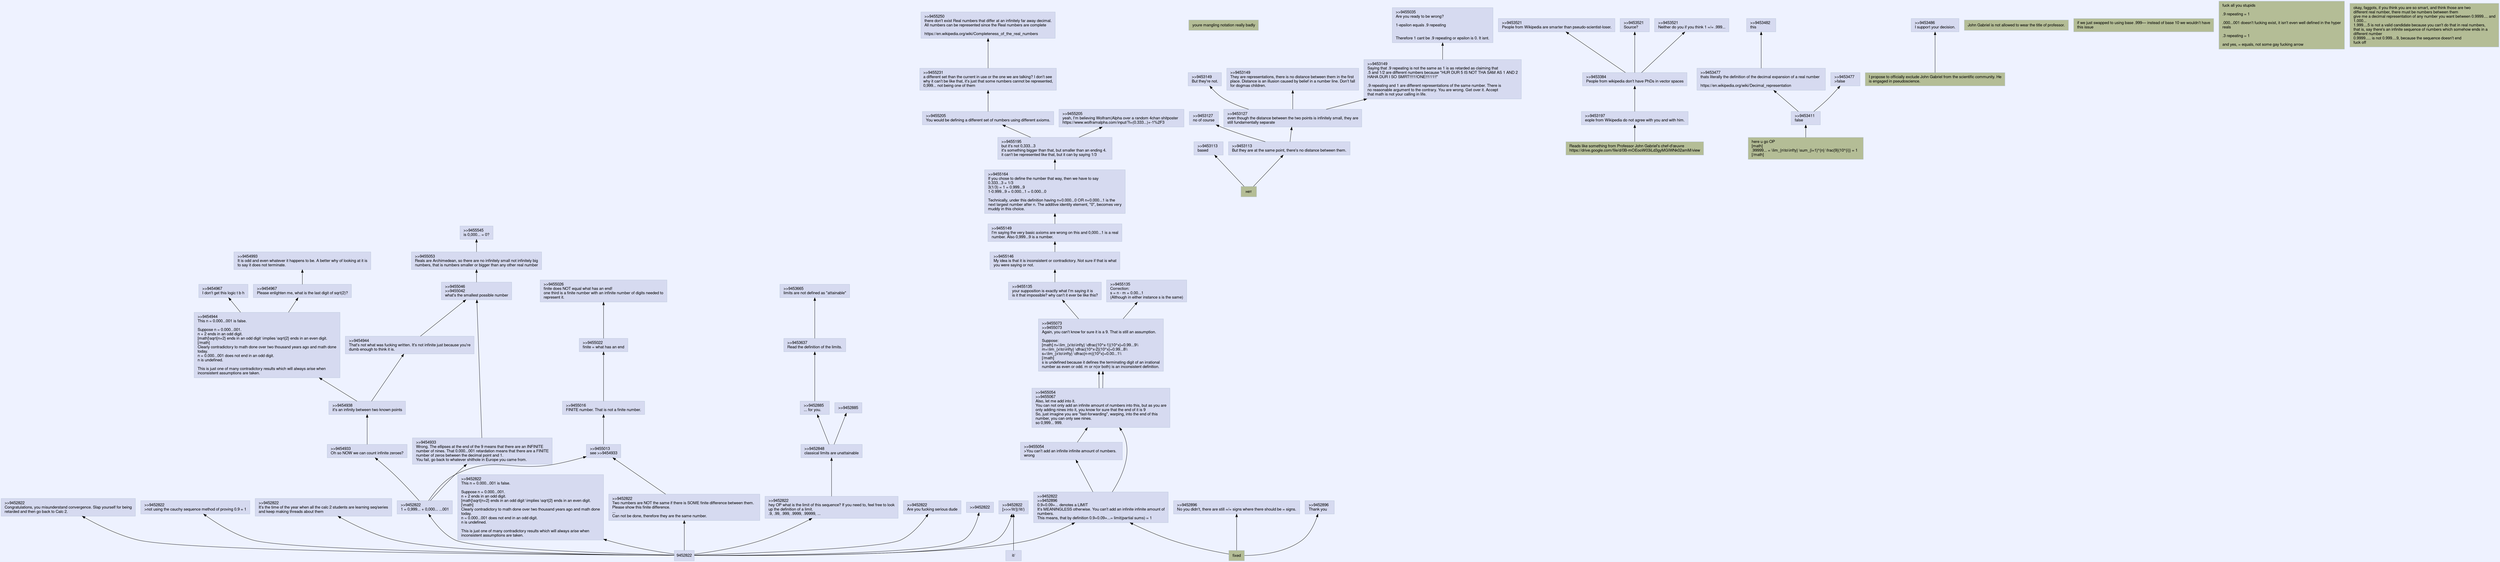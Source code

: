 digraph {
	node [color="#B7C5D9" fillcolor="#D6DAF0" fontname="helvetica, open-sans" shape=rectangle style=filled]
	edge [dir=back]
	bgcolor="#eef2ff" fontname="helvetica, open-sans" splines=true
	9452841 -> 9452822
	9452841 -> "it/"
	9452841 [label=<<TABLE ALIGN="LEFT" BORDER="0"><TR><TD BALIGN="LEFT"><FONT>&gt;&gt;9452822  <BR/>[&gt;&gt;&gt;/lit/](/lit/)<BR/></FONT></TD></TR></TABLE>>]
	9452846 [fillcolor="#B4BD96"]
	9452846 [label=<<TABLE ALIGN="LEFT" BORDER="0"><TR><TD BALIGN="LEFT"><FONT>youre mangling notation really badly<BR/></FONT></TD></TR></TABLE>>]
	9452848 -> 9452822
	9452848 [label=<<TABLE ALIGN="LEFT" BORDER="0"><TR><TD BALIGN="LEFT"><FONT>&gt;&gt;9452822  <BR/>hey OP what is the limit of this sequence? If you need to, feel free to look<BR/>up the definition of a limit.  <BR/>.9, .99, .999, .9999, .99999, ...<BR/></FONT></TD></TR></TABLE>>]
	9452885 -> 9452848
	9452885 [label=<<TABLE ALIGN="LEFT" BORDER="0"><TR><TD BALIGN="LEFT"><FONT>&gt;&gt;9452848  <BR/>classical limits are unattainable<BR/></FONT></TD></TR></TABLE>>]
	9452894 -> 9452885
	9452894 [label=<<TABLE ALIGN="LEFT" BORDER="0"><TR><TD BALIGN="LEFT"><FONT>&gt;&gt;9452885<BR/></FONT></TD></TR></TABLE>>]
	9452896 [fillcolor="#B4BD96"]
	9452896 [label=<<TABLE ALIGN="LEFT" BORDER="0"><TR><TD BALIGN="LEFT"><FONT>fixed<BR/></FONT></TD></TR></TABLE>>]
	9452897 -> 9452822
	9452897 [label=<<TABLE ALIGN="LEFT" BORDER="0"><TR><TD BALIGN="LEFT"><FONT>&gt;&gt;9452822  <BR/>Are you fucking serious dude<BR/></FONT></TD></TR></TABLE>>]
	9452903 -> 9452822
	9452903 [label=<<TABLE ALIGN="LEFT" BORDER="0"><TR><TD BALIGN="LEFT"><FONT>&gt;&gt;9452822<BR/></FONT></TD></TR></TABLE>>]
	9453113 [fillcolor="#B4BD96"]
	9453113 [label=<<TABLE ALIGN="LEFT" BORDER="0"><TR><TD BALIGN="LEFT"><FONT>нeт<BR/></FONT></TD></TR></TABLE>>]
	9453125 -> 9453113
	9453125 [label=<<TABLE ALIGN="LEFT" BORDER="0"><TR><TD BALIGN="LEFT"><FONT>&gt;&gt;9453113  <BR/>based<BR/></FONT></TD></TR></TABLE>>]
	9453127 -> 9453113
	9453127 [label=<<TABLE ALIGN="LEFT" BORDER="0"><TR><TD BALIGN="LEFT"><FONT>&gt;&gt;9453113  <BR/>But they are at the same point, there's no distance between them.<BR/></FONT></TD></TR></TABLE>>]
	9453139 -> 9453127
	9453139 [label=<<TABLE ALIGN="LEFT" BORDER="0"><TR><TD BALIGN="LEFT"><FONT>&gt;&gt;9453127  <BR/>no of course<BR/></FONT></TD></TR></TABLE>>]
	9453149 -> 9453127
	9453149 [label=<<TABLE ALIGN="LEFT" BORDER="0"><TR><TD BALIGN="LEFT"><FONT>&gt;&gt;9453127  <BR/>even though the distance between the two points is infinitely small, they are<BR/>still fundamentally separate<BR/></FONT></TD></TR></TABLE>>]
	9453151 -> 9453149
	9453151 [label=<<TABLE ALIGN="LEFT" BORDER="0"><TR><TD BALIGN="LEFT"><FONT>&gt;&gt;9453149  <BR/>But they're not.<BR/></FONT></TD></TR></TABLE>>]
	9453179 -> 9452822
	9453179 [label=<<TABLE ALIGN="LEFT" BORDER="0"><TR><TD BALIGN="LEFT"><FONT>&gt;&gt;9452822  <BR/>Congratulations, you misunderstand convergence. Slap yourself for being<BR/>retarded and then go back to Calc 2.<BR/></FONT></TD></TR></TABLE>>]
	9453197 [fillcolor="#B4BD96"]
	9453197 [label=<<TABLE ALIGN="LEFT" BORDER="0"><TR><TD BALIGN="LEFT"><FONT>Reads like something from Professor John Gabriel's chef-d'œuvre  <BR/>https://drive.google.com/file/d/0B-mOEooW03iLd3gyMGlWNk02amM/view<BR/></FONT></TD></TR></TABLE>>]
	9453200 -> 9452822
	9453200 [label=<<TABLE ALIGN="LEFT" BORDER="0"><TR><TD BALIGN="LEFT"><FONT>&gt;&gt;9452822  <BR/>&gt;not using the cauchy sequence method of proving 0.9 = 1<BR/></FONT></TD></TR></TABLE>>]
	9453384 -> 9453197
	9453384 [label=<<TABLE ALIGN="LEFT" BORDER="0"><TR><TD BALIGN="LEFT"><FONT>&gt;&gt;9453197  <BR/>eople from Wikipedia do not agree with you and with him.<BR/></FONT></TD></TR></TABLE>>]
	9453411 [fillcolor="#B4BD96"]
	9453411 [label=<<TABLE ALIGN="LEFT" BORDER="0"><TR><TD BALIGN="LEFT"><FONT>here u go OP  <BR/>[math]  <BR/>.99999... = \lim_{n\to\infty} \sum_{i=1}^{n} \frac{9}{10^{i}} = 1  <BR/>[/math]<BR/></FONT></TD></TR></TABLE>>]
	9453426 -> 9452896
	9453426 [label=<<TABLE ALIGN="LEFT" BORDER="0"><TR><TD BALIGN="LEFT"><FONT>&gt;&gt;9452896  <BR/>Thank you<BR/></FONT></TD></TR></TABLE>>]
	9453434 -> 9452822
	9453434 [label=<<TABLE ALIGN="LEFT" BORDER="0"><TR><TD BALIGN="LEFT"><FONT>&gt;&gt;9452822  <BR/>It's the time of the year when all the calc 2 students are learning seq/series<BR/>and keep making threads about them<BR/></FONT></TD></TR></TABLE>>]
	9453445 -> 9453149
	9453445 [label=<<TABLE ALIGN="LEFT" BORDER="0"><TR><TD BALIGN="LEFT"><FONT>&gt;&gt;9453149  <BR/>They are representations, there is no distance between them in the first<BR/>place. Distance is an illusion caused by belief in a number line. Don't fall<BR/>for dogmas children.<BR/></FONT></TD></TR></TABLE>>]
	9453477 -> 9453411
	9453477 [label=<<TABLE ALIGN="LEFT" BORDER="0"><TR><TD BALIGN="LEFT"><FONT>&gt;&gt;9453411  <BR/>false<BR/></FONT></TD></TR></TABLE>>]
	9453482 -> 9453477
	9453482 [label=<<TABLE ALIGN="LEFT" BORDER="0"><TR><TD BALIGN="LEFT"><FONT>&gt;&gt;9453477  <BR/>thats literally the definition of the decimal expansion of a real number  <BR/>  <BR/>https://en.wikipedia.org/wiki/Decimal_representation<BR/></FONT></TD></TR></TABLE>>]
	9453486 [fillcolor="#B4BD96"]
	9453486 [label=<<TABLE ALIGN="LEFT" BORDER="0"><TR><TD BALIGN="LEFT"><FONT>I propose to officially exclude John Gabriel from the scientific community. He<BR/>is engaged in pseudoscience.<BR/></FONT></TD></TR></TABLE>>]
	9453521 -> 9453384
	9453521 [label=<<TABLE ALIGN="LEFT" BORDER="0"><TR><TD BALIGN="LEFT"><FONT>&gt;&gt;9453384  <BR/>People from wikipedia don't have PhDs in vector spaces<BR/></FONT></TD></TR></TABLE>>]
	9453596 -> 9453486
	9453596 [label=<<TABLE ALIGN="LEFT" BORDER="0"><TR><TD BALIGN="LEFT"><FONT>&gt;&gt;9453486  <BR/>I support your decision.<BR/></FONT></TD></TR></TABLE>>]
	9453600 -> 9453521
	9453600 [label=<<TABLE ALIGN="LEFT" BORDER="0"><TR><TD BALIGN="LEFT"><FONT>&gt;&gt;9453521  <BR/>People from Wikipedia are smarter than pseudo-scientist-loser.<BR/></FONT></TD></TR></TABLE>>]
	9453610 -> 9453521
	9453610 [label=<<TABLE ALIGN="LEFT" BORDER="0"><TR><TD BALIGN="LEFT"><FONT>&gt;&gt;9453521  <BR/>Source?<BR/></FONT></TD></TR></TABLE>>]
	9453637 -> 9452885
	9453637 [label=<<TABLE ALIGN="LEFT" BORDER="0"><TR><TD BALIGN="LEFT"><FONT>&gt;&gt;9452885  <BR/>... for you.<BR/></FONT></TD></TR></TABLE>>]
	9453661 [fillcolor="#B4BD96"]
	9453661 [label=<<TABLE ALIGN="LEFT" BORDER="0"><TR><TD BALIGN="LEFT"><FONT>John Gabriel is not allowed to wear the title of professor.<BR/></FONT></TD></TR></TABLE>>]
	9453665 -> 9453637
	9453665 [label=<<TABLE ALIGN="LEFT" BORDER="0"><TR><TD BALIGN="LEFT"><FONT>&gt;&gt;9453637  <BR/>Read the definition of the limits.<BR/></FONT></TD></TR></TABLE>>]
	9454933 -> 9452822
	9454933 [label=<<TABLE ALIGN="LEFT" BORDER="0"><TR><TD BALIGN="LEFT"><FONT>&gt;&gt;9452822  <BR/>1 = 0,999... + 0,000... ...001<BR/></FONT></TD></TR></TABLE>>]
	9454938 -> 9454933
	9454938 [label=<<TABLE ALIGN="LEFT" BORDER="0"><TR><TD BALIGN="LEFT"><FONT>&gt;&gt;9454933  <BR/>Oh so NOW we can count infinite zeroes?<BR/></FONT></TD></TR></TABLE>>]
	9454944 -> 9454938
	9454944 [label=<<TABLE ALIGN="LEFT" BORDER="0"><TR><TD BALIGN="LEFT"><FONT>&gt;&gt;9454938  <BR/>it's an infinity between two known points<BR/></FONT></TD></TR></TABLE>>]
	9454962 -> 9452822
	9454962 [label=<<TABLE ALIGN="LEFT" BORDER="0"><TR><TD BALIGN="LEFT"><FONT>&gt;&gt;9452822  <BR/>This n = 0.000...001 is false.  <BR/>  <BR/>Suppose n = 0.000...001.  <BR/>n + 2 ends in an odd digit.  <BR/>[math]\sqrt{n+2} ends in an odd digit \implies \sqrt{2} ends in an even digit.<BR/>[\math]  <BR/>Clearly contradictory to math done over two thousand years ago and math done<BR/>today.  <BR/>n = 0.000...001 does not end in an odd digit.  <BR/>n is undefined.  <BR/>  <BR/>This is just one of many contradictory results which will always arise when<BR/>inconsistent assumptions are taken.<BR/></FONT></TD></TR></TABLE>>]
	9454967 -> 9454944
	9454967 [label=<<TABLE ALIGN="LEFT" BORDER="0"><TR><TD BALIGN="LEFT"><FONT>&gt;&gt;9454944  <BR/>This n = 0.000...001 is false.  <BR/>  <BR/>Suppose n = 0.000...001.  <BR/>n + 2 ends in an odd digit.  <BR/>[math]\sqrt{n+2} ends in an odd digit \implies \sqrt{2} ends in an even digit.<BR/>[/math]  <BR/>Clearly contradictory to math done over two thousand years ago and math done<BR/>today.  <BR/>n = 0.000...001 does not end in an odd digit.  <BR/>n is undefined.  <BR/>  <BR/>This is just one of many contradictory results which will always arise when<BR/>inconsistent assumptions are taken.<BR/></FONT></TD></TR></TABLE>>]
	9454974 -> 9454967
	9454974 [label=<<TABLE ALIGN="LEFT" BORDER="0"><TR><TD BALIGN="LEFT"><FONT>&gt;&gt;9454967  <BR/>I don't get this logic t b h<BR/></FONT></TD></TR></TABLE>>]
	9454993 -> 9454967
	9454993 [label=<<TABLE ALIGN="LEFT" BORDER="0"><TR><TD BALIGN="LEFT"><FONT>&gt;&gt;9454967  <BR/>Please enlighten me, what is the last digit of sqrt(2)?<BR/></FONT></TD></TR></TABLE>>]
	9455013 -> 9452822
	9455013 [label=<<TABLE ALIGN="LEFT" BORDER="0"><TR><TD BALIGN="LEFT"><FONT>&gt;&gt;9452822  <BR/>Two numbers are NOT the same if there is SOME finite difference between them.  <BR/>Please show this finite difference.  <BR/>...  <BR/>Can not be done, therefore they are the same number.<BR/></FONT></TD></TR></TABLE>>]
	9455016 -> 9455013
	9455016 -> 9454933
	9455016 [label=<<TABLE ALIGN="LEFT" BORDER="0"><TR><TD BALIGN="LEFT"><FONT>&gt;&gt;9455013  <BR/>see &gt;&gt;9454933<BR/></FONT></TD></TR></TABLE>>]
	9455022 -> 9455016
	9455022 [label=<<TABLE ALIGN="LEFT" BORDER="0"><TR><TD BALIGN="LEFT"><FONT>&gt;&gt;9455016  <BR/>FINITE number. That is not a finite number.<BR/></FONT></TD></TR></TABLE>>]
	9455026 -> 9455022
	9455026 [label=<<TABLE ALIGN="LEFT" BORDER="0"><TR><TD BALIGN="LEFT"><FONT>&gt;&gt;9455022  <BR/>finite = what has an end<BR/></FONT></TD></TR></TABLE>>]
	9455028 -> 9454993
	9455028 [label=<<TABLE ALIGN="LEFT" BORDER="0"><TR><TD BALIGN="LEFT"><FONT>&gt;&gt;9454993  <BR/>It is odd and even whatever it happens to be. A better why of looking at it is<BR/>to say it does not terminate.<BR/></FONT></TD></TR></TABLE>>]
	9455029 -> 9452896
	9455029 [label=<<TABLE ALIGN="LEFT" BORDER="0"><TR><TD BALIGN="LEFT"><FONT>&gt;&gt;9452896  <BR/>No you didn't, there are still =/= signs where there should be = signs.<BR/></FONT></TD></TR></TABLE>>]
	9455035 -> 9453149
	9455035 [label=<<TABLE ALIGN="LEFT" BORDER="0"><TR><TD BALIGN="LEFT"><FONT>&gt;&gt;9453149  <BR/>Saying that .9 repeating is not the same as 1 is as retarded as claiming that<BR/>.5 and 1/2 are different numbers because "HUR DUR 5 IS NOT THA SAM AS 1 AND 2<BR/>HAHA DUR I SO SMRT!!!!1!ONE!!111!!"  <BR/>  <BR/>.9 repeating and 1 are different representations of the same number. There is<BR/>no reasonable argument to the contrary. You are wrong. Get over it. Accept<BR/>that math is not your calling in life.<BR/></FONT></TD></TR></TABLE>>]
	9455038 -> 9453521
	9455038 [label=<<TABLE ALIGN="LEFT" BORDER="0"><TR><TD BALIGN="LEFT"><FONT>&gt;&gt;9453521  <BR/>Neither do you if you think 1 =/= .999...<BR/></FONT></TD></TR></TABLE>>]
	9455039 -> 9455026
	9455039 [label=<<TABLE ALIGN="LEFT" BORDER="0"><TR><TD BALIGN="LEFT"><FONT>&gt;&gt;9455026  <BR/>finite does NOT equal what has an end!  <BR/>one third is a finite number with an infinite number of digits needed to<BR/>represent it.<BR/></FONT></TD></TR></TABLE>>]
	9455042 -> 9454933
	9455042 [label=<<TABLE ALIGN="LEFT" BORDER="0"><TR><TD BALIGN="LEFT"><FONT>&gt;&gt;9454933  <BR/>Wrong. The ellipses at the end of the 9 means that there are an INFINITE<BR/>number of nines. That 0.000...001 retardation means that there are a FINITE<BR/>number of zeros between the decimal point and 1.  <BR/>You fail, go back to whatever shithole in Europe you came from.<BR/></FONT></TD></TR></TABLE>>]
	9455046 -> 9454944
	9455046 [label=<<TABLE ALIGN="LEFT" BORDER="0"><TR><TD BALIGN="LEFT"><FONT>&gt;&gt;9454944  <BR/>That's not what was fucking written. It's not infinite just because you're<BR/>dumb enough to think it is.<BR/></FONT></TD></TR></TABLE>>]
	9455053 -> 9455046
	9455053 -> 9455042
	9455053 [label=<<TABLE ALIGN="LEFT" BORDER="0"><TR><TD BALIGN="LEFT"><FONT>&gt;&gt;9455046  <BR/>&gt;&gt;9455042  <BR/>what's the smallest possible number<BR/></FONT></TD></TR></TABLE>>]
	9455054 -> 9452822
	9455054 -> 9452896
	9455054 [label=<<TABLE ALIGN="LEFT" BORDER="0"><TR><TD BALIGN="LEFT"><FONT>&gt;&gt;9452822  <BR/>&gt;&gt;9452896  <BR/>0.9+0.09+... denotes a LIMIT  <BR/>It's MEANINGLESS otherwise. You can't add an infinite infinite amount of<BR/>numbers.  <BR/>This means, that by definition 0.9+0.09+...= limit(partial sums) = 1<BR/></FONT></TD></TR></TABLE>>]
	9455067 -> 9455054
	9455067 [label=<<TABLE ALIGN="LEFT" BORDER="0"><TR><TD BALIGN="LEFT"><FONT>&gt;&gt;9455054  <BR/>&gt;You can't add an infinite infinite amount of numbers.  <BR/>wrong<BR/></FONT></TD></TR></TABLE>>]
	9455073 -> 9455054
	9455073 -> 9455067
	9455073 [label=<<TABLE ALIGN="LEFT" BORDER="0"><TR><TD BALIGN="LEFT"><FONT>&gt;&gt;9455054  <BR/>&gt;&gt;9455067  <BR/>Also, let me add into it.  <BR/>You can not only add an infinite amount of numbers into this, but as you are<BR/>only adding nines into it, you know for sure that the end of it is 9  <BR/>So, just imagine you are "fast-forwarding", warping, into the end of this<BR/>number, you can only see nines.  <BR/>so 0,999... 999.<BR/></FONT></TD></TR></TABLE>>]
	9455104 [fillcolor="#B4BD96"]
	9455104 [label=<<TABLE ALIGN="LEFT" BORDER="0"><TR><TD BALIGN="LEFT"><FONT>if we just swapped to using base .999— instead of base 10 we wouldn’t have<BR/>this issue<BR/></FONT></TD></TR></TABLE>>]
	9455135 -> 9455073
	9455135 -> 9455073
	9455135 [label=<<TABLE ALIGN="LEFT" BORDER="0"><TR><TD BALIGN="LEFT"><FONT>&gt;&gt;9455073  <BR/>&gt;&gt;9455073  <BR/>Again, you can't know for sure it is a 9. That is still an assumption.  <BR/>  <BR/>Suppose:  <BR/>[math] n=\lim_{x\to\infty} \dfrac{10^x-1}{10^x}=0.99...9\\\  <BR/>m=\lim_{x\to\infty} \dfrac{10^x-2}{10^x}=0.99...8\\\  <BR/>s=\lim_{x\to\infty} \dfrac{n-m}{10^x}=0.00...1\\\  <BR/>[/math]  <BR/>s is undefined because it defines the terminating digit of an irrational<BR/>number as even or odd. m or n(or both) is an inconsistent definition.<BR/></FONT></TD></TR></TABLE>>]
	9455144 -> 9455135
	9455144 [label=<<TABLE ALIGN="LEFT" BORDER="0"><TR><TD BALIGN="LEFT"><FONT>&gt;&gt;9455135  <BR/>Correction:  <BR/>s = n - m = 0.00...1  <BR/>(Although in either instance s is the same)<BR/></FONT></TD></TR></TABLE>>]
	9455146 -> 9455135
	9455146 [label=<<TABLE ALIGN="LEFT" BORDER="0"><TR><TD BALIGN="LEFT"><FONT>&gt;&gt;9455135  <BR/>your supposition is exactly what I'm saying it is  <BR/>is it that impossible? why can't it ever be like this?<BR/></FONT></TD></TR></TABLE>>]
	9455149 -> 9455146
	9455149 [label=<<TABLE ALIGN="LEFT" BORDER="0"><TR><TD BALIGN="LEFT"><FONT>&gt;&gt;9455146  <BR/>My idea is that it is inconsistent or contradictory. Not sure if that is what<BR/>you were saying or not.<BR/></FONT></TD></TR></TABLE>>]
	9455164 -> 9455149
	9455164 [label=<<TABLE ALIGN="LEFT" BORDER="0"><TR><TD BALIGN="LEFT"><FONT>&gt;&gt;9455149  <BR/>I'm saying the very basic axioms are wrong on this and 0,000...1 is a real<BR/>number. Also 0,999...9 is a number.<BR/></FONT></TD></TR></TABLE>>]
	9455171 -> 9453482
	9455171 [label=<<TABLE ALIGN="LEFT" BORDER="0"><TR><TD BALIGN="LEFT"><FONT>&gt;&gt;9453482  <BR/>this<BR/></FONT></TD></TR></TABLE>>]
	9455176 [fillcolor="#B4BD96"]
	9455176 [label=<<TABLE ALIGN="LEFT" BORDER="0"><TR><TD BALIGN="LEFT"><FONT>fuck all you stupids  <BR/>  <BR/>.9 repeating = 1  <BR/>  <BR/>.000...001 doesn't fucking exist, it isn't even well defined in the hyper<BR/>reals  <BR/>  <BR/>.3 repeating = 1  <BR/>  <BR/>and yes, = equals, not some gay fucking arrow<BR/></FONT></TD></TR></TABLE>>]
	9455195 -> 9455164
	9455195 [label=<<TABLE ALIGN="LEFT" BORDER="0"><TR><TD BALIGN="LEFT"><FONT>&gt;&gt;9455164  <BR/>If you chose to define the number that way, then we have to say  <BR/>0.333...3 = 1/3  <BR/>3(1/3) = 1 = 0.999...9  <BR/>1-0.999...9 = 0.000...1 = 0.000...0  <BR/>  <BR/>Technically, under this definition having n+0.000...0 OR n+0.000...1 is the<BR/>next largest number after n. The additive identity element, "0", becomes very<BR/>muddy in this choice.<BR/></FONT></TD></TR></TABLE>>]
	9455205 -> 9455195
	9455205 [label=<<TABLE ALIGN="LEFT" BORDER="0"><TR><TD BALIGN="LEFT"><FONT>&gt;&gt;9455195  <BR/>but it's not 0,333...3  <BR/>it's something bigger than that, but smaller than an ending 4.  <BR/>it can't be represented like that, but it can by saying 1/3<BR/></FONT></TD></TR></TABLE>>]
	9455231 -> 9455205
	9455231 [label=<<TABLE ALIGN="LEFT" BORDER="0"><TR><TD BALIGN="LEFT"><FONT>&gt;&gt;9455205  <BR/>You would be defining a different set of numbers using different axioms.<BR/></FONT></TD></TR></TABLE>>]
	9455250 -> 9455231
	9455250 [label=<<TABLE ALIGN="LEFT" BORDER="0"><TR><TD BALIGN="LEFT"><FONT>&gt;&gt;9455231  <BR/>a different set than the current in use or the one we are talking? I don't see<BR/>why it can't be like that, it's just that some numbers cannot be represented,<BR/>0,999... not being one of them<BR/></FONT></TD></TR></TABLE>>]
	9455328 -> 9455250
	9455328 [label=<<TABLE ALIGN="LEFT" BORDER="0"><TR><TD BALIGN="LEFT"><FONT>&gt;&gt;9455250  <BR/>there don't exist Real numbers that differ at an infinitely far away decimal.<BR/>All numbers can be represented since the Real numbers are complete  <BR/>  <BR/>https://en.wikipedia.org/wiki/Completeness_of_the_real_numbers<BR/></FONT></TD></TR></TABLE>>]
	9455364 -> 9455205
	9455364 [label=<<TABLE ALIGN="LEFT" BORDER="0"><TR><TD BALIGN="LEFT"><FONT>&gt;&gt;9455205  <BR/>yeah, I'm believing Wolfram|Alpha over a random 4chan shitposter  <BR/>https://www.wolframalpha.com/input/?i=(0.333...)+-1%2F3<BR/></FONT></TD></TR></TABLE>>]
	9455443 [fillcolor="#B4BD96"]
	9455443 [label=<<TABLE ALIGN="LEFT" BORDER="0"><TR><TD BALIGN="LEFT"><FONT>okay, faggots, if you think you are so smart, and think those are two<BR/>different real number, there must be numbers between them  <BR/>give me a decimal representation of any number you want between 0.9999.... and<BR/>1.000...  <BR/>1.999....5 is not a valid candidate because you can't do that in real numbers,<BR/>that is, say there's an infinite sequence of numbers which somehow ends in a<BR/>different number  <BR/>0.9999..... is not 0.999....9, because the sequence doesn't end  <BR/>fuck off<BR/></FONT></TD></TR></TABLE>>]
	9455525 -> 9455035
	9455525 [label=<<TABLE ALIGN="LEFT" BORDER="0"><TR><TD BALIGN="LEFT"><FONT>&gt;&gt;9455035  <BR/>Are you ready to be wrong?  <BR/>  <BR/>1-epsilon equals .9 repeating  <BR/>  <BR/>  <BR/>Therefore 1 cant be .9 repeating or epsilon is 0. It isnt.<BR/></FONT></TD></TR></TABLE>>]
	9455545 -> 9455053
	9455545 [label=<<TABLE ALIGN="LEFT" BORDER="0"><TR><TD BALIGN="LEFT"><FONT>&gt;&gt;9455053  <BR/>Reals are Archimedean, so there are no infinitely small not infinitely big<BR/>numbers, that is numbers smaller or bigger than any other real number<BR/></FONT></TD></TR></TABLE>>]
	9455551 -> 9453477
	9455551 [label=<<TABLE ALIGN="LEFT" BORDER="0"><TR><TD BALIGN="LEFT"><FONT>&gt;&gt;9453477  <BR/>&gt;false<BR/></FONT></TD></TR></TABLE>>]
	9455566 -> 9453665
	9455566 [label=<<TABLE ALIGN="LEFT" BORDER="0"><TR><TD BALIGN="LEFT"><FONT>&gt;&gt;9453665  <BR/>limits are not defined as "attainable"<BR/></FONT></TD></TR></TABLE>>]
	9455585 -> 9455545
	9455585 [label=<<TABLE ALIGN="LEFT" BORDER="0"><TR><TD BALIGN="LEFT"><FONT>&gt;&gt;9455545  <BR/>is 0,000... = 0?<BR/></FONT></TD></TR></TABLE>>]
}
